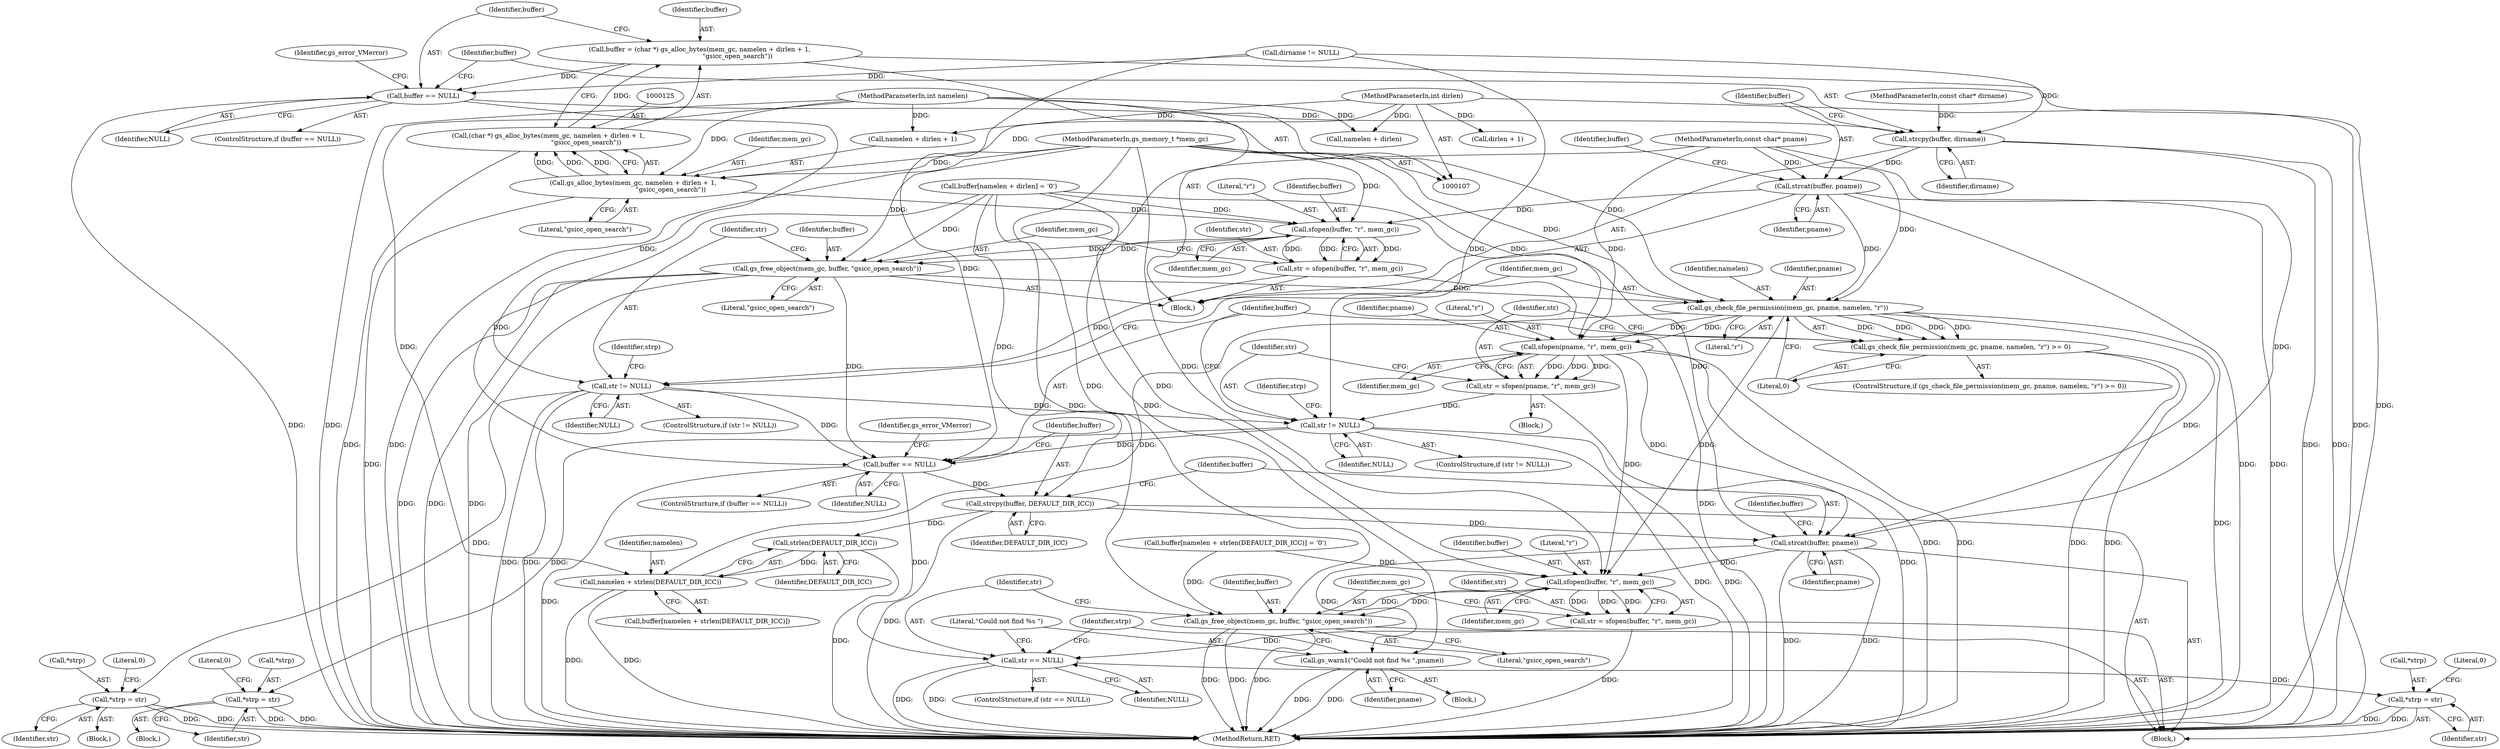 digraph "0_ghostscript_6d444c273da5499a4cd72f21cb6d4c9a5256807d@integer" {
"1000122" [label="(Call,buffer = (char *) gs_alloc_bytes(mem_gc, namelen + dirlen + 1,\n                                     \"gsicc_open_search\"))"];
"1000124" [label="(Call,(char *) gs_alloc_bytes(mem_gc, namelen + dirlen + 1,\n                                     \"gsicc_open_search\"))"];
"1000126" [label="(Call,gs_alloc_bytes(mem_gc, namelen + dirlen + 1,\n                                     \"gsicc_open_search\"))"];
"1000110" [label="(MethodParameterIn,gs_memory_t *mem_gc)"];
"1000109" [label="(MethodParameterIn,int namelen)"];
"1000112" [label="(MethodParameterIn,int dirlen)"];
"1000135" [label="(Call,buffer == NULL)"];
"1000140" [label="(Call,strcpy(buffer, dirname))"];
"1000143" [label="(Call,strcat(buffer, pname))"];
"1000155" [label="(Call,sfopen(buffer, \"r\", mem_gc))"];
"1000153" [label="(Call,str = sfopen(buffer, \"r\", mem_gc))"];
"1000164" [label="(Call,str != NULL)"];
"1000168" [label="(Call,*strp = str)"];
"1000190" [label="(Call,str != NULL)"];
"1000194" [label="(Call,*strp = str)"];
"1000201" [label="(Call,buffer == NULL)"];
"1000206" [label="(Call,strcpy(buffer, DEFAULT_DIR_ICC))"];
"1000209" [label="(Call,strcat(buffer, pname))"];
"1000222" [label="(Call,sfopen(buffer, \"r\", mem_gc))"];
"1000220" [label="(Call,str = sfopen(buffer, \"r\", mem_gc))"];
"1000231" [label="(Call,str == NULL)"];
"1000238" [label="(Call,*strp = str)"];
"1000226" [label="(Call,gs_free_object(mem_gc, buffer, \"gsicc_open_search\"))"];
"1000235" [label="(Call,gs_warn1(\"Could not find %s \",pname))"];
"1000217" [label="(Call,strlen(DEFAULT_DIR_ICC))"];
"1000215" [label="(Call,namelen + strlen(DEFAULT_DIR_ICC))"];
"1000159" [label="(Call,gs_free_object(mem_gc, buffer, \"gsicc_open_search\"))"];
"1000176" [label="(Call,gs_check_file_permission(mem_gc, pname, namelen, \"r\"))"];
"1000175" [label="(Call,gs_check_file_permission(mem_gc, pname, namelen, \"r\") >= 0)"];
"1000185" [label="(Call,sfopen(pname, \"r\", mem_gc))"];
"1000183" [label="(Call,str = sfopen(pname, \"r\", mem_gc))"];
"1000161" [label="(Identifier,buffer)"];
"1000170" [label="(Identifier,strp)"];
"1000191" [label="(Identifier,str)"];
"1000149" [label="(Call,namelen + dirlen)"];
"1000217" [label="(Call,strlen(DEFAULT_DIR_ICC))"];
"1000153" [label="(Call,str = sfopen(buffer, \"r\", mem_gc))"];
"1000180" [label="(Literal,\"r\")"];
"1000194" [label="(Call,*strp = str)"];
"1000176" [label="(Call,gs_check_file_permission(mem_gc, pname, namelen, \"r\"))"];
"1000146" [label="(Call,buffer[namelen + dirlen] = '\0')"];
"1000144" [label="(Identifier,buffer)"];
"1000228" [label="(Identifier,buffer)"];
"1000145" [label="(Identifier,pname)"];
"1000154" [label="(Identifier,str)"];
"1000190" [label="(Call,str != NULL)"];
"1000181" [label="(Literal,0)"];
"1000126" [label="(Call,gs_alloc_bytes(mem_gc, namelen + dirlen + 1,\n                                     \"gsicc_open_search\"))"];
"1000237" [label="(Identifier,pname)"];
"1000121" [label="(Block,)"];
"1000206" [label="(Call,strcpy(buffer, DEFAULT_DIR_ICC))"];
"1000133" [label="(Literal,\"gsicc_open_search\")"];
"1000139" [label="(Identifier,gs_error_VMerror)"];
"1000213" [label="(Call,buffer[namelen + strlen(DEFAULT_DIR_ICC)])"];
"1000137" [label="(Identifier,NULL)"];
"1000227" [label="(Identifier,mem_gc)"];
"1000238" [label="(Call,*strp = str)"];
"1000165" [label="(Identifier,str)"];
"1000159" [label="(Call,gs_free_object(mem_gc, buffer, \"gsicc_open_search\"))"];
"1000239" [label="(Call,*strp)"];
"1000183" [label="(Call,str = sfopen(pname, \"r\", mem_gc))"];
"1000244" [label="(MethodReturn,RET)"];
"1000141" [label="(Identifier,buffer)"];
"1000202" [label="(Identifier,buffer)"];
"1000193" [label="(Block,)"];
"1000216" [label="(Identifier,namelen)"];
"1000156" [label="(Identifier,buffer)"];
"1000177" [label="(Identifier,mem_gc)"];
"1000127" [label="(Identifier,mem_gc)"];
"1000224" [label="(Literal,\"r\")"];
"1000207" [label="(Identifier,buffer)"];
"1000167" [label="(Block,)"];
"1000188" [label="(Identifier,mem_gc)"];
"1000124" [label="(Call,(char *) gs_alloc_bytes(mem_gc, namelen + dirlen + 1,\n                                     \"gsicc_open_search\"))"];
"1000199" [label="(Literal,0)"];
"1000192" [label="(Identifier,NULL)"];
"1000226" [label="(Call,gs_free_object(mem_gc, buffer, \"gsicc_open_search\"))"];
"1000185" [label="(Call,sfopen(pname, \"r\", mem_gc))"];
"1000208" [label="(Identifier,DEFAULT_DIR_ICC)"];
"1000171" [label="(Identifier,str)"];
"1000215" [label="(Call,namelen + strlen(DEFAULT_DIR_ICC))"];
"1000230" [label="(ControlStructure,if (str == NULL))"];
"1000243" [label="(Literal,0)"];
"1000175" [label="(Call,gs_check_file_permission(mem_gc, pname, namelen, \"r\") >= 0)"];
"1000166" [label="(Identifier,NULL)"];
"1000174" [label="(ControlStructure,if (gs_check_file_permission(mem_gc, pname, namelen, \"r\") >= 0))"];
"1000212" [label="(Call,buffer[namelen + strlen(DEFAULT_DIR_ICC)] = '\0')"];
"1000196" [label="(Identifier,strp)"];
"1000225" [label="(Identifier,mem_gc)"];
"1000160" [label="(Identifier,mem_gc)"];
"1000195" [label="(Call,*strp)"];
"1000234" [label="(Block,)"];
"1000182" [label="(Block,)"];
"1000223" [label="(Identifier,buffer)"];
"1000218" [label="(Identifier,DEFAULT_DIR_ICC)"];
"1000122" [label="(Call,buffer = (char *) gs_alloc_bytes(mem_gc, namelen + dirlen + 1,\n                                     \"gsicc_open_search\"))"];
"1000179" [label="(Identifier,namelen)"];
"1000189" [label="(ControlStructure,if (str != NULL))"];
"1000214" [label="(Identifier,buffer)"];
"1000241" [label="(Identifier,str)"];
"1000205" [label="(Identifier,gs_error_VMerror)"];
"1000221" [label="(Identifier,str)"];
"1000240" [label="(Identifier,strp)"];
"1000110" [label="(MethodParameterIn,gs_memory_t *mem_gc)"];
"1000109" [label="(MethodParameterIn,int namelen)"];
"1000187" [label="(Literal,\"r\")"];
"1000148" [label="(Identifier,buffer)"];
"1000211" [label="(Identifier,pname)"];
"1000162" [label="(Literal,\"gsicc_open_search\")"];
"1000184" [label="(Identifier,str)"];
"1000231" [label="(Call,str == NULL)"];
"1000142" [label="(Identifier,dirname)"];
"1000169" [label="(Call,*strp)"];
"1000233" [label="(Identifier,NULL)"];
"1000143" [label="(Call,strcat(buffer, pname))"];
"1000128" [label="(Call,namelen + dirlen + 1)"];
"1000235" [label="(Call,gs_warn1(\"Could not find %s \",pname))"];
"1000186" [label="(Identifier,pname)"];
"1000135" [label="(Call,buffer == NULL)"];
"1000232" [label="(Identifier,str)"];
"1000197" [label="(Identifier,str)"];
"1000164" [label="(Call,str != NULL)"];
"1000210" [label="(Identifier,buffer)"];
"1000229" [label="(Literal,\"gsicc_open_search\")"];
"1000155" [label="(Call,sfopen(buffer, \"r\", mem_gc))"];
"1000203" [label="(Identifier,NULL)"];
"1000163" [label="(ControlStructure,if (str != NULL))"];
"1000201" [label="(Call,buffer == NULL)"];
"1000173" [label="(Literal,0)"];
"1000236" [label="(Literal,\"Could not find %s \")"];
"1000157" [label="(Literal,\"r\")"];
"1000123" [label="(Identifier,buffer)"];
"1000136" [label="(Identifier,buffer)"];
"1000112" [label="(MethodParameterIn,int dirlen)"];
"1000114" [label="(Block,)"];
"1000220" [label="(Call,str = sfopen(buffer, \"r\", mem_gc))"];
"1000158" [label="(Identifier,mem_gc)"];
"1000200" [label="(ControlStructure,if (buffer == NULL))"];
"1000209" [label="(Call,strcat(buffer, pname))"];
"1000222" [label="(Call,sfopen(buffer, \"r\", mem_gc))"];
"1000178" [label="(Identifier,pname)"];
"1000130" [label="(Call,dirlen + 1)"];
"1000108" [label="(MethodParameterIn,const char* pname)"];
"1000140" [label="(Call,strcpy(buffer, dirname))"];
"1000134" [label="(ControlStructure,if (buffer == NULL))"];
"1000168" [label="(Call,*strp = str)"];
"1000111" [label="(MethodParameterIn,const char* dirname)"];
"1000118" [label="(Call,dirname != NULL)"];
"1000122" -> "1000121"  [label="AST: "];
"1000122" -> "1000124"  [label="CFG: "];
"1000123" -> "1000122"  [label="AST: "];
"1000124" -> "1000122"  [label="AST: "];
"1000136" -> "1000122"  [label="CFG: "];
"1000122" -> "1000244"  [label="DDG: "];
"1000124" -> "1000122"  [label="DDG: "];
"1000122" -> "1000135"  [label="DDG: "];
"1000124" -> "1000126"  [label="CFG: "];
"1000125" -> "1000124"  [label="AST: "];
"1000126" -> "1000124"  [label="AST: "];
"1000124" -> "1000244"  [label="DDG: "];
"1000126" -> "1000124"  [label="DDG: "];
"1000126" -> "1000124"  [label="DDG: "];
"1000126" -> "1000124"  [label="DDG: "];
"1000126" -> "1000133"  [label="CFG: "];
"1000127" -> "1000126"  [label="AST: "];
"1000128" -> "1000126"  [label="AST: "];
"1000133" -> "1000126"  [label="AST: "];
"1000126" -> "1000244"  [label="DDG: "];
"1000110" -> "1000126"  [label="DDG: "];
"1000109" -> "1000126"  [label="DDG: "];
"1000112" -> "1000126"  [label="DDG: "];
"1000126" -> "1000155"  [label="DDG: "];
"1000110" -> "1000107"  [label="AST: "];
"1000110" -> "1000244"  [label="DDG: "];
"1000110" -> "1000155"  [label="DDG: "];
"1000110" -> "1000159"  [label="DDG: "];
"1000110" -> "1000176"  [label="DDG: "];
"1000110" -> "1000185"  [label="DDG: "];
"1000110" -> "1000222"  [label="DDG: "];
"1000110" -> "1000226"  [label="DDG: "];
"1000109" -> "1000107"  [label="AST: "];
"1000109" -> "1000244"  [label="DDG: "];
"1000109" -> "1000128"  [label="DDG: "];
"1000109" -> "1000149"  [label="DDG: "];
"1000109" -> "1000176"  [label="DDG: "];
"1000109" -> "1000215"  [label="DDG: "];
"1000112" -> "1000107"  [label="AST: "];
"1000112" -> "1000244"  [label="DDG: "];
"1000112" -> "1000128"  [label="DDG: "];
"1000112" -> "1000130"  [label="DDG: "];
"1000112" -> "1000149"  [label="DDG: "];
"1000135" -> "1000134"  [label="AST: "];
"1000135" -> "1000137"  [label="CFG: "];
"1000136" -> "1000135"  [label="AST: "];
"1000137" -> "1000135"  [label="AST: "];
"1000139" -> "1000135"  [label="CFG: "];
"1000141" -> "1000135"  [label="CFG: "];
"1000135" -> "1000244"  [label="DDG: "];
"1000118" -> "1000135"  [label="DDG: "];
"1000135" -> "1000140"  [label="DDG: "];
"1000135" -> "1000164"  [label="DDG: "];
"1000140" -> "1000121"  [label="AST: "];
"1000140" -> "1000142"  [label="CFG: "];
"1000141" -> "1000140"  [label="AST: "];
"1000142" -> "1000140"  [label="AST: "];
"1000144" -> "1000140"  [label="CFG: "];
"1000140" -> "1000244"  [label="DDG: "];
"1000140" -> "1000244"  [label="DDG: "];
"1000118" -> "1000140"  [label="DDG: "];
"1000111" -> "1000140"  [label="DDG: "];
"1000140" -> "1000143"  [label="DDG: "];
"1000143" -> "1000121"  [label="AST: "];
"1000143" -> "1000145"  [label="CFG: "];
"1000144" -> "1000143"  [label="AST: "];
"1000145" -> "1000143"  [label="AST: "];
"1000148" -> "1000143"  [label="CFG: "];
"1000143" -> "1000244"  [label="DDG: "];
"1000143" -> "1000244"  [label="DDG: "];
"1000108" -> "1000143"  [label="DDG: "];
"1000143" -> "1000155"  [label="DDG: "];
"1000143" -> "1000176"  [label="DDG: "];
"1000155" -> "1000153"  [label="AST: "];
"1000155" -> "1000158"  [label="CFG: "];
"1000156" -> "1000155"  [label="AST: "];
"1000157" -> "1000155"  [label="AST: "];
"1000158" -> "1000155"  [label="AST: "];
"1000153" -> "1000155"  [label="CFG: "];
"1000155" -> "1000153"  [label="DDG: "];
"1000155" -> "1000153"  [label="DDG: "];
"1000155" -> "1000153"  [label="DDG: "];
"1000146" -> "1000155"  [label="DDG: "];
"1000155" -> "1000159"  [label="DDG: "];
"1000155" -> "1000159"  [label="DDG: "];
"1000153" -> "1000121"  [label="AST: "];
"1000154" -> "1000153"  [label="AST: "];
"1000160" -> "1000153"  [label="CFG: "];
"1000153" -> "1000244"  [label="DDG: "];
"1000153" -> "1000164"  [label="DDG: "];
"1000164" -> "1000163"  [label="AST: "];
"1000164" -> "1000166"  [label="CFG: "];
"1000165" -> "1000164"  [label="AST: "];
"1000166" -> "1000164"  [label="AST: "];
"1000170" -> "1000164"  [label="CFG: "];
"1000177" -> "1000164"  [label="CFG: "];
"1000164" -> "1000244"  [label="DDG: "];
"1000164" -> "1000244"  [label="DDG: "];
"1000164" -> "1000168"  [label="DDG: "];
"1000164" -> "1000190"  [label="DDG: "];
"1000164" -> "1000201"  [label="DDG: "];
"1000168" -> "1000167"  [label="AST: "];
"1000168" -> "1000171"  [label="CFG: "];
"1000169" -> "1000168"  [label="AST: "];
"1000171" -> "1000168"  [label="AST: "];
"1000173" -> "1000168"  [label="CFG: "];
"1000168" -> "1000244"  [label="DDG: "];
"1000168" -> "1000244"  [label="DDG: "];
"1000190" -> "1000189"  [label="AST: "];
"1000190" -> "1000192"  [label="CFG: "];
"1000191" -> "1000190"  [label="AST: "];
"1000192" -> "1000190"  [label="AST: "];
"1000196" -> "1000190"  [label="CFG: "];
"1000202" -> "1000190"  [label="CFG: "];
"1000190" -> "1000244"  [label="DDG: "];
"1000190" -> "1000244"  [label="DDG: "];
"1000183" -> "1000190"  [label="DDG: "];
"1000118" -> "1000190"  [label="DDG: "];
"1000190" -> "1000194"  [label="DDG: "];
"1000190" -> "1000201"  [label="DDG: "];
"1000194" -> "1000193"  [label="AST: "];
"1000194" -> "1000197"  [label="CFG: "];
"1000195" -> "1000194"  [label="AST: "];
"1000197" -> "1000194"  [label="AST: "];
"1000199" -> "1000194"  [label="CFG: "];
"1000194" -> "1000244"  [label="DDG: "];
"1000194" -> "1000244"  [label="DDG: "];
"1000201" -> "1000200"  [label="AST: "];
"1000201" -> "1000203"  [label="CFG: "];
"1000202" -> "1000201"  [label="AST: "];
"1000203" -> "1000201"  [label="AST: "];
"1000205" -> "1000201"  [label="CFG: "];
"1000207" -> "1000201"  [label="CFG: "];
"1000201" -> "1000244"  [label="DDG: "];
"1000146" -> "1000201"  [label="DDG: "];
"1000159" -> "1000201"  [label="DDG: "];
"1000118" -> "1000201"  [label="DDG: "];
"1000201" -> "1000206"  [label="DDG: "];
"1000201" -> "1000231"  [label="DDG: "];
"1000206" -> "1000114"  [label="AST: "];
"1000206" -> "1000208"  [label="CFG: "];
"1000207" -> "1000206"  [label="AST: "];
"1000208" -> "1000206"  [label="AST: "];
"1000210" -> "1000206"  [label="CFG: "];
"1000206" -> "1000244"  [label="DDG: "];
"1000146" -> "1000206"  [label="DDG: "];
"1000206" -> "1000209"  [label="DDG: "];
"1000206" -> "1000217"  [label="DDG: "];
"1000209" -> "1000114"  [label="AST: "];
"1000209" -> "1000211"  [label="CFG: "];
"1000210" -> "1000209"  [label="AST: "];
"1000211" -> "1000209"  [label="AST: "];
"1000214" -> "1000209"  [label="CFG: "];
"1000209" -> "1000244"  [label="DDG: "];
"1000209" -> "1000244"  [label="DDG: "];
"1000146" -> "1000209"  [label="DDG: "];
"1000176" -> "1000209"  [label="DDG: "];
"1000185" -> "1000209"  [label="DDG: "];
"1000108" -> "1000209"  [label="DDG: "];
"1000209" -> "1000222"  [label="DDG: "];
"1000209" -> "1000235"  [label="DDG: "];
"1000222" -> "1000220"  [label="AST: "];
"1000222" -> "1000225"  [label="CFG: "];
"1000223" -> "1000222"  [label="AST: "];
"1000224" -> "1000222"  [label="AST: "];
"1000225" -> "1000222"  [label="AST: "];
"1000220" -> "1000222"  [label="CFG: "];
"1000222" -> "1000220"  [label="DDG: "];
"1000222" -> "1000220"  [label="DDG: "];
"1000222" -> "1000220"  [label="DDG: "];
"1000212" -> "1000222"  [label="DDG: "];
"1000146" -> "1000222"  [label="DDG: "];
"1000185" -> "1000222"  [label="DDG: "];
"1000176" -> "1000222"  [label="DDG: "];
"1000222" -> "1000226"  [label="DDG: "];
"1000222" -> "1000226"  [label="DDG: "];
"1000220" -> "1000114"  [label="AST: "];
"1000221" -> "1000220"  [label="AST: "];
"1000227" -> "1000220"  [label="CFG: "];
"1000220" -> "1000244"  [label="DDG: "];
"1000220" -> "1000231"  [label="DDG: "];
"1000231" -> "1000230"  [label="AST: "];
"1000231" -> "1000233"  [label="CFG: "];
"1000232" -> "1000231"  [label="AST: "];
"1000233" -> "1000231"  [label="AST: "];
"1000236" -> "1000231"  [label="CFG: "];
"1000240" -> "1000231"  [label="CFG: "];
"1000231" -> "1000244"  [label="DDG: "];
"1000231" -> "1000244"  [label="DDG: "];
"1000231" -> "1000238"  [label="DDG: "];
"1000238" -> "1000114"  [label="AST: "];
"1000238" -> "1000241"  [label="CFG: "];
"1000239" -> "1000238"  [label="AST: "];
"1000241" -> "1000238"  [label="AST: "];
"1000243" -> "1000238"  [label="CFG: "];
"1000238" -> "1000244"  [label="DDG: "];
"1000238" -> "1000244"  [label="DDG: "];
"1000226" -> "1000114"  [label="AST: "];
"1000226" -> "1000229"  [label="CFG: "];
"1000227" -> "1000226"  [label="AST: "];
"1000228" -> "1000226"  [label="AST: "];
"1000229" -> "1000226"  [label="AST: "];
"1000232" -> "1000226"  [label="CFG: "];
"1000226" -> "1000244"  [label="DDG: "];
"1000226" -> "1000244"  [label="DDG: "];
"1000226" -> "1000244"  [label="DDG: "];
"1000212" -> "1000226"  [label="DDG: "];
"1000146" -> "1000226"  [label="DDG: "];
"1000235" -> "1000234"  [label="AST: "];
"1000235" -> "1000237"  [label="CFG: "];
"1000236" -> "1000235"  [label="AST: "];
"1000237" -> "1000235"  [label="AST: "];
"1000240" -> "1000235"  [label="CFG: "];
"1000235" -> "1000244"  [label="DDG: "];
"1000235" -> "1000244"  [label="DDG: "];
"1000108" -> "1000235"  [label="DDG: "];
"1000217" -> "1000215"  [label="AST: "];
"1000217" -> "1000218"  [label="CFG: "];
"1000218" -> "1000217"  [label="AST: "];
"1000215" -> "1000217"  [label="CFG: "];
"1000217" -> "1000244"  [label="DDG: "];
"1000217" -> "1000215"  [label="DDG: "];
"1000215" -> "1000213"  [label="AST: "];
"1000216" -> "1000215"  [label="AST: "];
"1000213" -> "1000215"  [label="CFG: "];
"1000215" -> "1000244"  [label="DDG: "];
"1000215" -> "1000244"  [label="DDG: "];
"1000176" -> "1000215"  [label="DDG: "];
"1000159" -> "1000121"  [label="AST: "];
"1000159" -> "1000162"  [label="CFG: "];
"1000160" -> "1000159"  [label="AST: "];
"1000161" -> "1000159"  [label="AST: "];
"1000162" -> "1000159"  [label="AST: "];
"1000165" -> "1000159"  [label="CFG: "];
"1000159" -> "1000244"  [label="DDG: "];
"1000159" -> "1000244"  [label="DDG: "];
"1000159" -> "1000244"  [label="DDG: "];
"1000146" -> "1000159"  [label="DDG: "];
"1000159" -> "1000176"  [label="DDG: "];
"1000176" -> "1000175"  [label="AST: "];
"1000176" -> "1000180"  [label="CFG: "];
"1000177" -> "1000176"  [label="AST: "];
"1000178" -> "1000176"  [label="AST: "];
"1000179" -> "1000176"  [label="AST: "];
"1000180" -> "1000176"  [label="AST: "];
"1000181" -> "1000176"  [label="CFG: "];
"1000176" -> "1000244"  [label="DDG: "];
"1000176" -> "1000175"  [label="DDG: "];
"1000176" -> "1000175"  [label="DDG: "];
"1000176" -> "1000175"  [label="DDG: "];
"1000176" -> "1000175"  [label="DDG: "];
"1000108" -> "1000176"  [label="DDG: "];
"1000176" -> "1000185"  [label="DDG: "];
"1000176" -> "1000185"  [label="DDG: "];
"1000175" -> "1000174"  [label="AST: "];
"1000175" -> "1000181"  [label="CFG: "];
"1000181" -> "1000175"  [label="AST: "];
"1000184" -> "1000175"  [label="CFG: "];
"1000202" -> "1000175"  [label="CFG: "];
"1000175" -> "1000244"  [label="DDG: "];
"1000175" -> "1000244"  [label="DDG: "];
"1000185" -> "1000183"  [label="AST: "];
"1000185" -> "1000188"  [label="CFG: "];
"1000186" -> "1000185"  [label="AST: "];
"1000187" -> "1000185"  [label="AST: "];
"1000188" -> "1000185"  [label="AST: "];
"1000183" -> "1000185"  [label="CFG: "];
"1000185" -> "1000244"  [label="DDG: "];
"1000185" -> "1000244"  [label="DDG: "];
"1000185" -> "1000183"  [label="DDG: "];
"1000185" -> "1000183"  [label="DDG: "];
"1000185" -> "1000183"  [label="DDG: "];
"1000108" -> "1000185"  [label="DDG: "];
"1000183" -> "1000182"  [label="AST: "];
"1000184" -> "1000183"  [label="AST: "];
"1000191" -> "1000183"  [label="CFG: "];
"1000183" -> "1000244"  [label="DDG: "];
}
